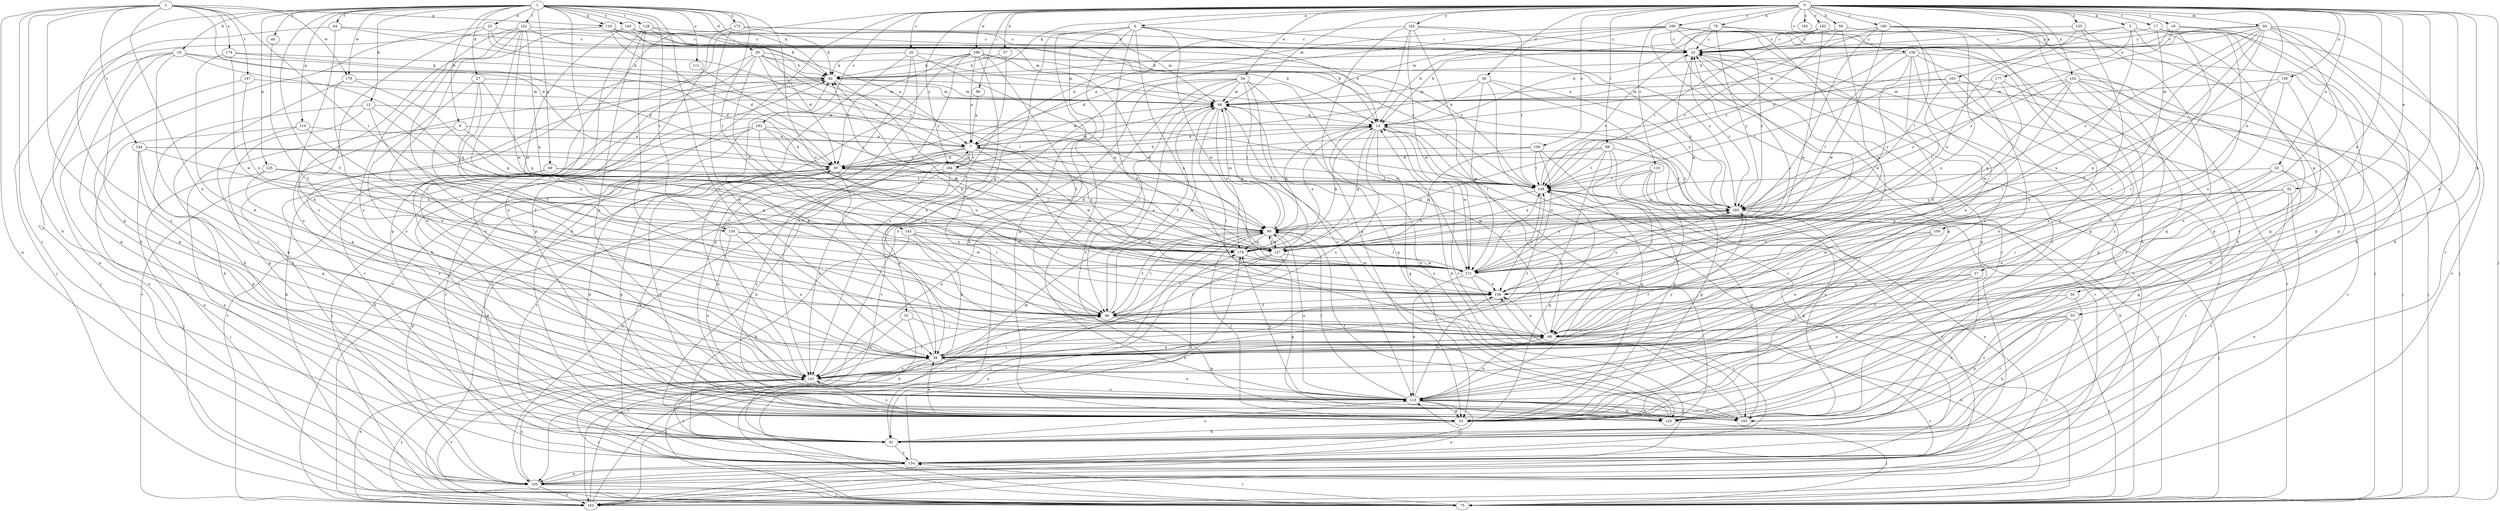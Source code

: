 strict digraph  {
0;
1;
2;
3;
6;
7;
9;
10;
13;
14;
17;
19;
20;
22;
23;
27;
29;
30;
32;
33;
34;
37;
38;
39;
40;
44;
46;
49;
50;
52;
53;
55;
57;
59;
61;
68;
75;
78;
82;
86;
88;
90;
93;
98;
100;
102;
103;
105;
108;
110;
111;
113;
114;
116;
120;
125;
127;
128;
130;
134;
140;
141;
142;
143;
144;
147;
148;
150;
155;
156;
159;
162;
163;
168;
170;
171;
172;
174;
177;
178;
180;
182;
183;
184;
185;
190;
192;
193;
0 -> 3  [label=a];
0 -> 6  [label=a];
0 -> 17  [label=c];
0 -> 19  [label=c];
0 -> 20  [label=c];
0 -> 32  [label=e];
0 -> 33  [label=e];
0 -> 34  [label=e];
0 -> 37  [label=e];
0 -> 38  [label=e];
0 -> 39  [label=f];
0 -> 55  [label=h];
0 -> 57  [label=h];
0 -> 59  [label=h];
0 -> 61  [label=h];
0 -> 68  [label=i];
0 -> 75  [label=j];
0 -> 78  [label=k];
0 -> 82  [label=k];
0 -> 86  [label=l];
0 -> 88  [label=l];
0 -> 90  [label=l];
0 -> 93  [label=m];
0 -> 98  [label=m];
0 -> 100  [label=n];
0 -> 102  [label=n];
0 -> 103  [label=n];
0 -> 105  [label=n];
0 -> 108  [label=o];
0 -> 110  [label=o];
0 -> 150  [label=u];
0 -> 155  [label=u];
0 -> 159  [label=v];
0 -> 162  [label=v];
0 -> 168  [label=w];
0 -> 180  [label=y];
0 -> 182  [label=y];
0 -> 183  [label=y];
0 -> 184  [label=y];
0 -> 190  [label=z];
0 -> 192  [label=z];
1 -> 9  [label=b];
1 -> 10  [label=b];
1 -> 13  [label=b];
1 -> 23  [label=d];
1 -> 27  [label=d];
1 -> 29  [label=d];
1 -> 38  [label=e];
1 -> 40  [label=f];
1 -> 44  [label=f];
1 -> 46  [label=f];
1 -> 49  [label=g];
1 -> 82  [label=k];
1 -> 111  [label=o];
1 -> 113  [label=o];
1 -> 114  [label=p];
1 -> 116  [label=p];
1 -> 125  [label=q];
1 -> 128  [label=r];
1 -> 130  [label=r];
1 -> 140  [label=s];
1 -> 142  [label=t];
1 -> 143  [label=t];
1 -> 156  [label=u];
1 -> 170  [label=w];
1 -> 172  [label=x];
1 -> 193  [label=z];
2 -> 30  [label=d];
2 -> 38  [label=e];
2 -> 61  [label=h];
2 -> 105  [label=n];
2 -> 116  [label=p];
2 -> 120  [label=p];
2 -> 130  [label=r];
2 -> 134  [label=r];
2 -> 144  [label=t];
2 -> 147  [label=t];
2 -> 170  [label=w];
2 -> 174  [label=x];
3 -> 22  [label=c];
3 -> 50  [label=g];
3 -> 68  [label=i];
3 -> 120  [label=p];
3 -> 148  [label=t];
3 -> 177  [label=x];
6 -> 14  [label=b];
6 -> 22  [label=c];
6 -> 46  [label=f];
6 -> 52  [label=g];
6 -> 53  [label=g];
6 -> 61  [label=h];
6 -> 113  [label=o];
6 -> 156  [label=u];
6 -> 171  [label=w];
7 -> 30  [label=d];
7 -> 61  [label=h];
7 -> 98  [label=m];
7 -> 134  [label=r];
7 -> 171  [label=w];
7 -> 178  [label=x];
7 -> 184  [label=y];
7 -> 185  [label=y];
7 -> 193  [label=z];
9 -> 7  [label=a];
9 -> 68  [label=i];
9 -> 90  [label=l];
9 -> 105  [label=n];
10 -> 30  [label=d];
10 -> 53  [label=g];
10 -> 75  [label=j];
10 -> 82  [label=k];
10 -> 120  [label=p];
10 -> 127  [label=q];
10 -> 193  [label=z];
13 -> 14  [label=b];
13 -> 46  [label=f];
13 -> 53  [label=g];
13 -> 61  [label=h];
13 -> 178  [label=x];
14 -> 7  [label=a];
14 -> 53  [label=g];
14 -> 75  [label=j];
14 -> 127  [label=q];
14 -> 141  [label=s];
14 -> 171  [label=w];
14 -> 178  [label=x];
14 -> 193  [label=z];
17 -> 22  [label=c];
17 -> 61  [label=h];
17 -> 68  [label=i];
17 -> 113  [label=o];
17 -> 120  [label=p];
19 -> 14  [label=b];
19 -> 22  [label=c];
19 -> 53  [label=g];
19 -> 68  [label=i];
19 -> 163  [label=v];
19 -> 185  [label=y];
20 -> 53  [label=g];
20 -> 82  [label=k];
20 -> 127  [label=q];
20 -> 141  [label=s];
20 -> 163  [label=v];
20 -> 185  [label=y];
22 -> 82  [label=k];
22 -> 120  [label=p];
22 -> 127  [label=q];
23 -> 7  [label=a];
23 -> 22  [label=c];
23 -> 38  [label=e];
23 -> 61  [label=h];
23 -> 148  [label=t];
27 -> 46  [label=f];
27 -> 98  [label=m];
27 -> 127  [label=q];
27 -> 141  [label=s];
27 -> 156  [label=u];
29 -> 7  [label=a];
29 -> 68  [label=i];
29 -> 82  [label=k];
29 -> 90  [label=l];
29 -> 98  [label=m];
29 -> 113  [label=o];
29 -> 120  [label=p];
29 -> 127  [label=q];
30 -> 14  [label=b];
30 -> 38  [label=e];
30 -> 53  [label=g];
30 -> 90  [label=l];
30 -> 113  [label=o];
30 -> 148  [label=t];
32 -> 68  [label=i];
32 -> 105  [label=n];
32 -> 127  [label=q];
32 -> 134  [label=r];
32 -> 185  [label=y];
33 -> 38  [label=e];
33 -> 53  [label=g];
33 -> 68  [label=i];
33 -> 134  [label=r];
33 -> 148  [label=t];
34 -> 90  [label=l];
34 -> 98  [label=m];
34 -> 105  [label=n];
34 -> 113  [label=o];
34 -> 120  [label=p];
34 -> 141  [label=s];
34 -> 163  [label=v];
34 -> 171  [label=w];
34 -> 193  [label=z];
37 -> 46  [label=f];
37 -> 61  [label=h];
37 -> 113  [label=o];
37 -> 156  [label=u];
38 -> 68  [label=i];
38 -> 75  [label=j];
38 -> 82  [label=k];
38 -> 90  [label=l];
38 -> 113  [label=o];
38 -> 141  [label=s];
38 -> 148  [label=t];
39 -> 14  [label=b];
39 -> 98  [label=m];
39 -> 134  [label=r];
39 -> 163  [label=v];
39 -> 171  [label=w];
39 -> 185  [label=y];
40 -> 46  [label=f];
44 -> 22  [label=c];
44 -> 105  [label=n];
44 -> 141  [label=s];
44 -> 185  [label=y];
46 -> 68  [label=i];
46 -> 90  [label=l];
46 -> 98  [label=m];
46 -> 120  [label=p];
49 -> 61  [label=h];
49 -> 90  [label=l];
49 -> 113  [label=o];
49 -> 148  [label=t];
50 -> 46  [label=f];
50 -> 163  [label=v];
50 -> 193  [label=z];
52 -> 61  [label=h];
52 -> 68  [label=i];
52 -> 141  [label=s];
53 -> 30  [label=d];
53 -> 38  [label=e];
53 -> 61  [label=h];
53 -> 82  [label=k];
53 -> 90  [label=l];
53 -> 141  [label=s];
55 -> 61  [label=h];
55 -> 68  [label=i];
55 -> 75  [label=j];
55 -> 120  [label=p];
55 -> 141  [label=s];
55 -> 193  [label=z];
57 -> 82  [label=k];
57 -> 141  [label=s];
59 -> 14  [label=b];
59 -> 22  [label=c];
59 -> 75  [label=j];
59 -> 148  [label=t];
59 -> 171  [label=w];
61 -> 113  [label=o];
61 -> 134  [label=r];
68 -> 38  [label=e];
68 -> 98  [label=m];
68 -> 113  [label=o];
68 -> 156  [label=u];
68 -> 163  [label=v];
75 -> 14  [label=b];
75 -> 22  [label=c];
75 -> 82  [label=k];
75 -> 98  [label=m];
75 -> 134  [label=r];
75 -> 141  [label=s];
75 -> 156  [label=u];
78 -> 22  [label=c];
78 -> 53  [label=g];
78 -> 68  [label=i];
78 -> 134  [label=r];
78 -> 163  [label=v];
78 -> 185  [label=y];
82 -> 98  [label=m];
82 -> 134  [label=r];
82 -> 148  [label=t];
82 -> 156  [label=u];
82 -> 163  [label=v];
86 -> 7  [label=a];
88 -> 30  [label=d];
88 -> 53  [label=g];
88 -> 68  [label=i];
88 -> 141  [label=s];
88 -> 148  [label=t];
88 -> 178  [label=x];
88 -> 185  [label=y];
90 -> 14  [label=b];
90 -> 30  [label=d];
90 -> 46  [label=f];
90 -> 75  [label=j];
90 -> 98  [label=m];
90 -> 113  [label=o];
90 -> 127  [label=q];
90 -> 178  [label=x];
93 -> 7  [label=a];
93 -> 22  [label=c];
93 -> 30  [label=d];
93 -> 46  [label=f];
93 -> 61  [label=h];
93 -> 68  [label=i];
93 -> 113  [label=o];
93 -> 120  [label=p];
93 -> 134  [label=r];
93 -> 156  [label=u];
93 -> 185  [label=y];
98 -> 14  [label=b];
98 -> 46  [label=f];
98 -> 68  [label=i];
98 -> 127  [label=q];
98 -> 178  [label=x];
100 -> 38  [label=e];
100 -> 68  [label=i];
100 -> 171  [label=w];
100 -> 178  [label=x];
102 -> 53  [label=g];
102 -> 68  [label=i];
102 -> 75  [label=j];
102 -> 98  [label=m];
102 -> 127  [label=q];
102 -> 163  [label=v];
102 -> 185  [label=y];
102 -> 193  [label=z];
103 -> 38  [label=e];
103 -> 61  [label=h];
103 -> 90  [label=l];
103 -> 98  [label=m];
103 -> 148  [label=t];
105 -> 30  [label=d];
105 -> 75  [label=j];
105 -> 113  [label=o];
105 -> 141  [label=s];
105 -> 148  [label=t];
105 -> 163  [label=v];
108 -> 30  [label=d];
108 -> 53  [label=g];
108 -> 127  [label=q];
108 -> 148  [label=t];
108 -> 171  [label=w];
110 -> 53  [label=g];
110 -> 75  [label=j];
110 -> 113  [label=o];
110 -> 148  [label=t];
110 -> 178  [label=x];
110 -> 193  [label=z];
111 -> 90  [label=l];
113 -> 53  [label=g];
113 -> 90  [label=l];
113 -> 120  [label=p];
113 -> 134  [label=r];
113 -> 156  [label=u];
113 -> 178  [label=x];
113 -> 193  [label=z];
114 -> 7  [label=a];
114 -> 46  [label=f];
114 -> 105  [label=n];
114 -> 120  [label=p];
116 -> 14  [label=b];
116 -> 22  [label=c];
116 -> 30  [label=d];
116 -> 75  [label=j];
116 -> 98  [label=m];
120 -> 14  [label=b];
120 -> 75  [label=j];
120 -> 90  [label=l];
120 -> 98  [label=m];
120 -> 113  [label=o];
125 -> 75  [label=j];
125 -> 127  [label=q];
125 -> 141  [label=s];
125 -> 148  [label=t];
127 -> 46  [label=f];
127 -> 61  [label=h];
127 -> 90  [label=l];
127 -> 120  [label=p];
127 -> 171  [label=w];
127 -> 185  [label=y];
128 -> 22  [label=c];
128 -> 30  [label=d];
128 -> 68  [label=i];
128 -> 113  [label=o];
128 -> 141  [label=s];
128 -> 148  [label=t];
130 -> 38  [label=e];
130 -> 113  [label=o];
130 -> 171  [label=w];
130 -> 178  [label=x];
134 -> 7  [label=a];
134 -> 30  [label=d];
134 -> 105  [label=n];
134 -> 141  [label=s];
134 -> 178  [label=x];
140 -> 14  [label=b];
140 -> 22  [label=c];
140 -> 68  [label=i];
140 -> 148  [label=t];
140 -> 171  [label=w];
140 -> 185  [label=y];
141 -> 46  [label=f];
141 -> 113  [label=o];
141 -> 163  [label=v];
141 -> 185  [label=y];
142 -> 22  [label=c];
142 -> 38  [label=e];
142 -> 46  [label=f];
142 -> 82  [label=k];
142 -> 113  [label=o];
142 -> 127  [label=q];
142 -> 141  [label=s];
142 -> 171  [label=w];
143 -> 38  [label=e];
143 -> 61  [label=h];
143 -> 68  [label=i];
143 -> 127  [label=q];
143 -> 178  [label=x];
144 -> 30  [label=d];
144 -> 53  [label=g];
144 -> 75  [label=j];
144 -> 141  [label=s];
144 -> 148  [label=t];
144 -> 178  [label=x];
147 -> 98  [label=m];
147 -> 105  [label=n];
147 -> 178  [label=x];
148 -> 22  [label=c];
148 -> 53  [label=g];
148 -> 105  [label=n];
148 -> 156  [label=u];
148 -> 178  [label=x];
148 -> 185  [label=y];
150 -> 98  [label=m];
150 -> 127  [label=q];
150 -> 141  [label=s];
150 -> 156  [label=u];
155 -> 22  [label=c];
155 -> 38  [label=e];
155 -> 53  [label=g];
155 -> 178  [label=x];
156 -> 22  [label=c];
156 -> 46  [label=f];
156 -> 82  [label=k];
156 -> 185  [label=y];
159 -> 38  [label=e];
159 -> 82  [label=k];
159 -> 90  [label=l];
159 -> 113  [label=o];
159 -> 134  [label=r];
159 -> 141  [label=s];
159 -> 171  [label=w];
162 -> 14  [label=b];
162 -> 22  [label=c];
162 -> 148  [label=t];
162 -> 156  [label=u];
162 -> 171  [label=w];
163 -> 22  [label=c];
163 -> 38  [label=e];
163 -> 46  [label=f];
163 -> 90  [label=l];
163 -> 141  [label=s];
163 -> 178  [label=x];
168 -> 7  [label=a];
168 -> 30  [label=d];
168 -> 38  [label=e];
168 -> 46  [label=f];
168 -> 82  [label=k];
168 -> 127  [label=q];
168 -> 141  [label=s];
168 -> 163  [label=v];
168 -> 185  [label=y];
170 -> 38  [label=e];
170 -> 61  [label=h];
170 -> 98  [label=m];
170 -> 127  [label=q];
171 -> 7  [label=a];
171 -> 22  [label=c];
171 -> 82  [label=k];
171 -> 90  [label=l];
171 -> 113  [label=o];
171 -> 134  [label=r];
171 -> 148  [label=t];
171 -> 156  [label=u];
172 -> 22  [label=c];
172 -> 38  [label=e];
172 -> 53  [label=g];
172 -> 82  [label=k];
172 -> 98  [label=m];
172 -> 120  [label=p];
174 -> 30  [label=d];
174 -> 38  [label=e];
174 -> 82  [label=k];
174 -> 171  [label=w];
177 -> 75  [label=j];
177 -> 98  [label=m];
177 -> 171  [label=w];
177 -> 185  [label=y];
178 -> 14  [label=b];
178 -> 156  [label=u];
180 -> 7  [label=a];
180 -> 14  [label=b];
180 -> 22  [label=c];
180 -> 30  [label=d];
180 -> 38  [label=e];
180 -> 53  [label=g];
180 -> 61  [label=h];
180 -> 98  [label=m];
180 -> 185  [label=y];
182 -> 7  [label=a];
182 -> 22  [label=c];
182 -> 53  [label=g];
182 -> 68  [label=i];
182 -> 105  [label=n];
182 -> 148  [label=t];
182 -> 171  [label=w];
184 -> 68  [label=i];
184 -> 75  [label=j];
184 -> 98  [label=m];
184 -> 105  [label=n];
184 -> 141  [label=s];
184 -> 148  [label=t];
185 -> 22  [label=c];
185 -> 46  [label=f];
185 -> 53  [label=g];
185 -> 75  [label=j];
185 -> 90  [label=l];
190 -> 22  [label=c];
190 -> 61  [label=h];
190 -> 75  [label=j];
190 -> 90  [label=l];
190 -> 113  [label=o];
190 -> 148  [label=t];
190 -> 171  [label=w];
190 -> 193  [label=z];
192 -> 7  [label=a];
192 -> 30  [label=d];
192 -> 46  [label=f];
192 -> 75  [label=j];
192 -> 134  [label=r];
192 -> 156  [label=u];
192 -> 163  [label=v];
193 -> 14  [label=b];
193 -> 22  [label=c];
193 -> 30  [label=d];
193 -> 113  [label=o];
193 -> 148  [label=t];
}
